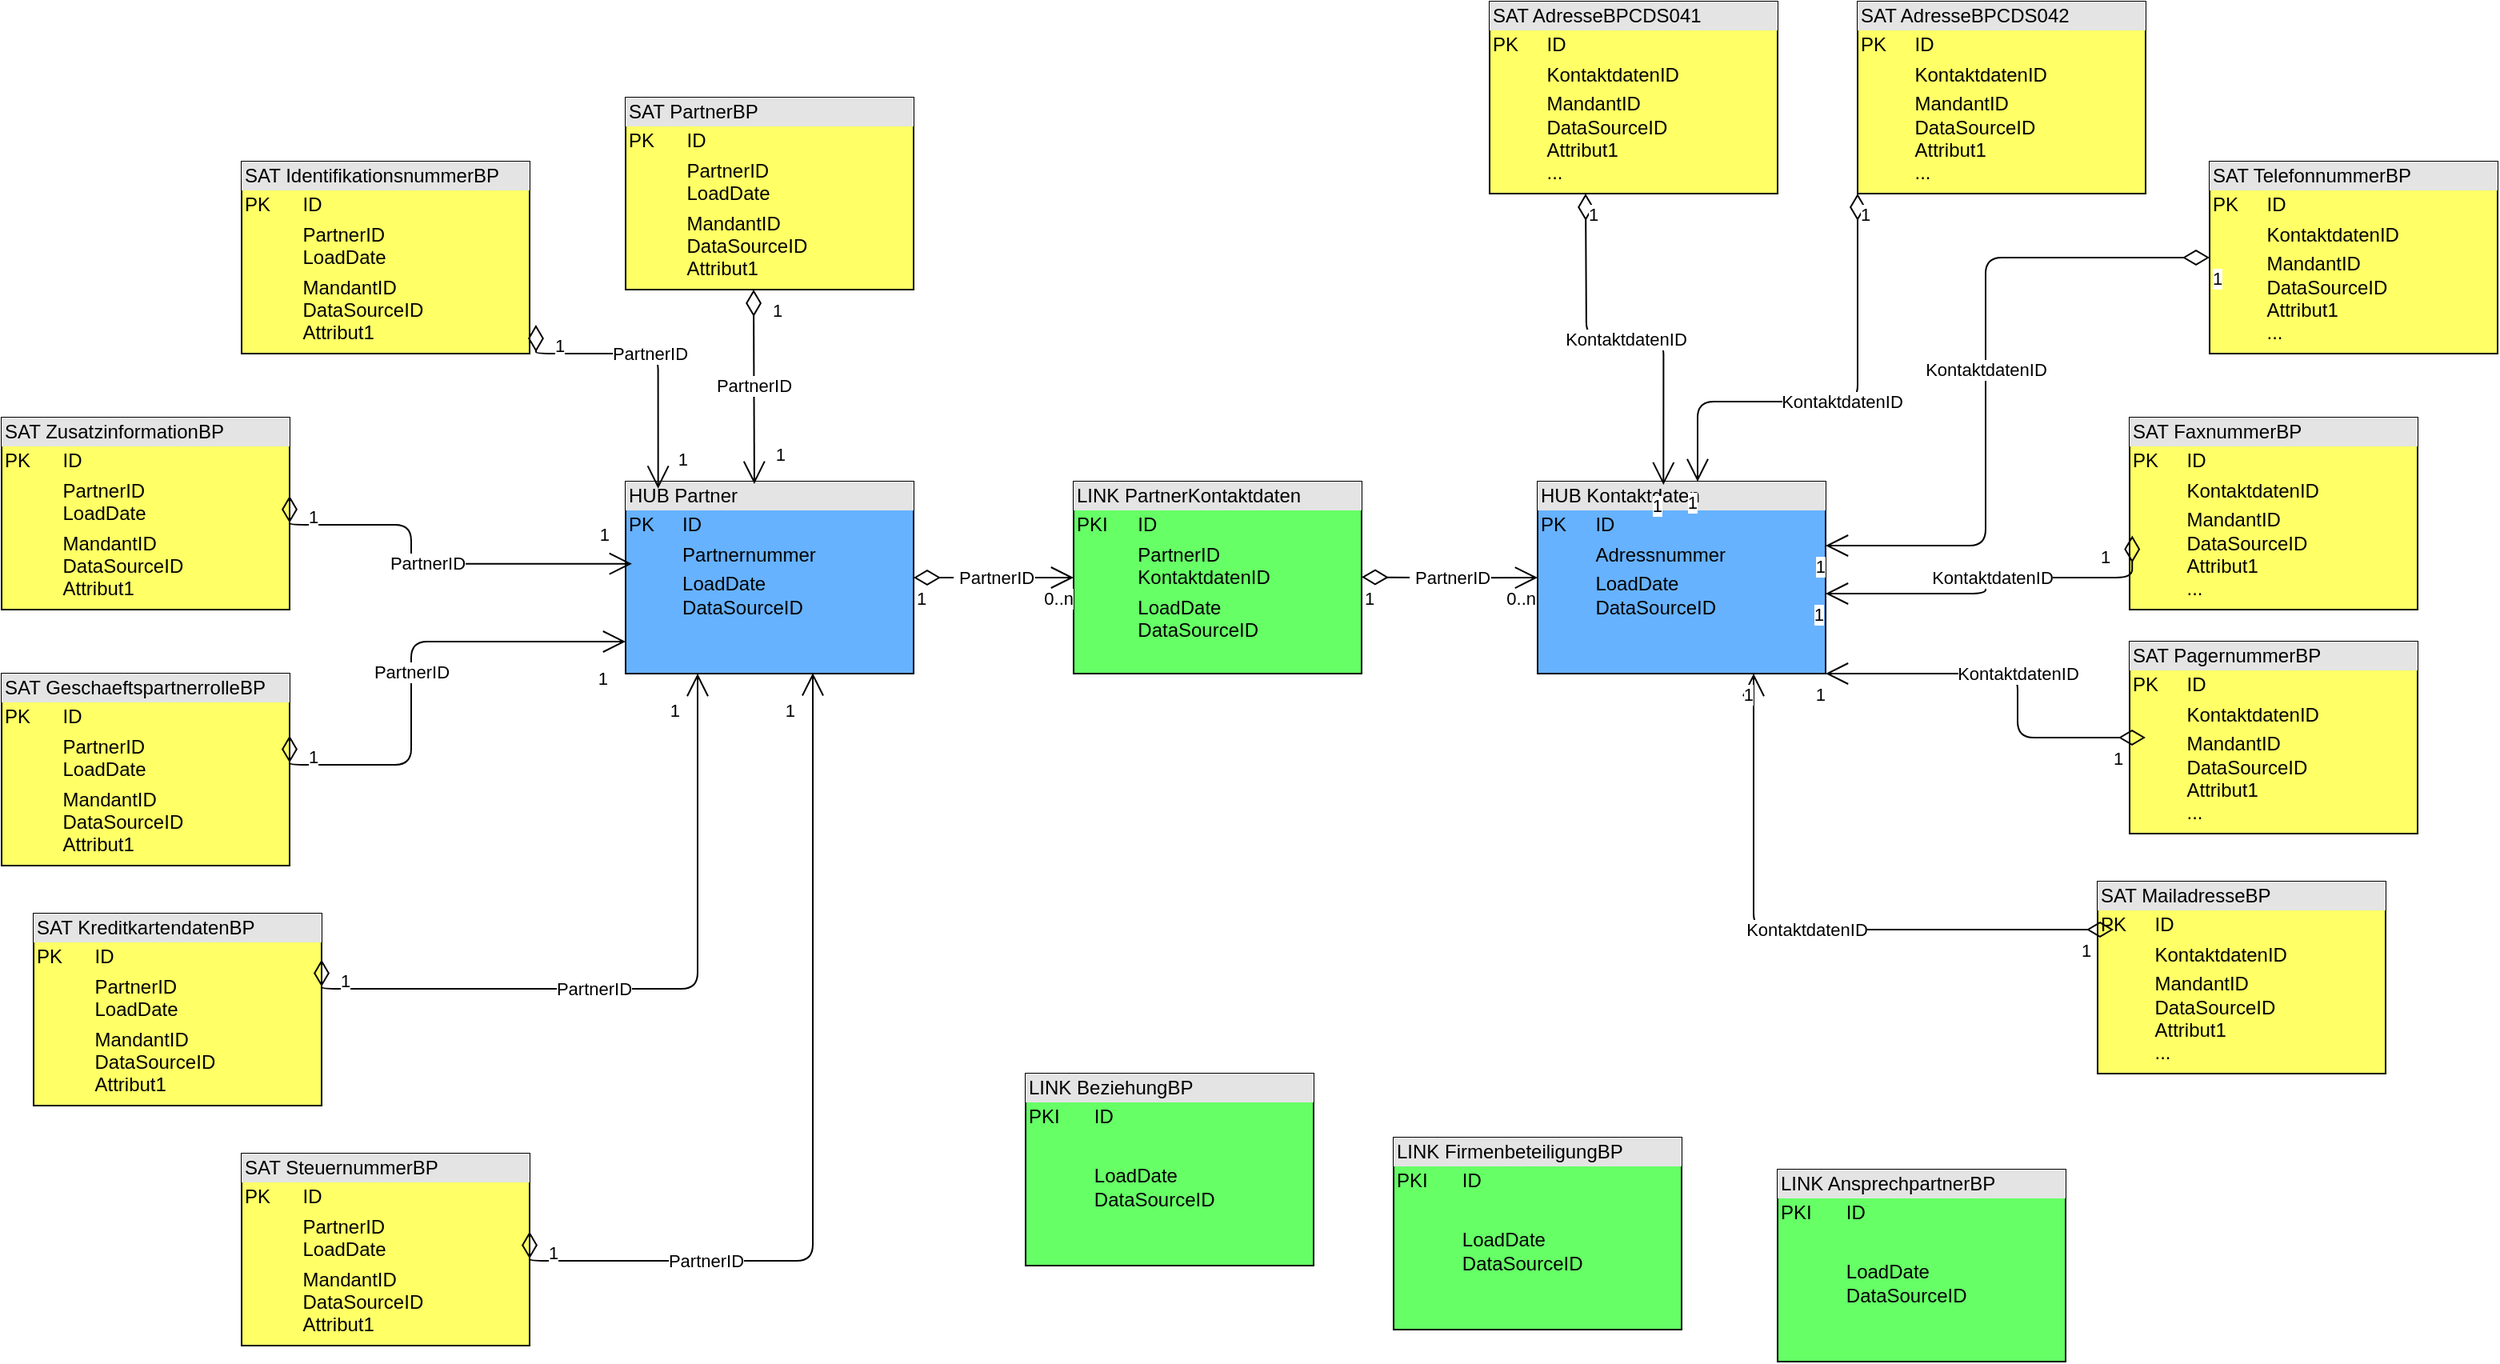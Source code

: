 <mxfile version="13.8.1" type="github">
  <diagram name="Page-1" id="efa7a0a1-bf9b-a30e-e6df-94a7791c09e9">
    <mxGraphModel dx="2996" dy="908" grid="1" gridSize="10" guides="1" tooltips="1" connect="1" arrows="1" fold="1" page="1" pageScale="1" pageWidth="1169" pageHeight="1654" background="#ffffff" math="0" shadow="0">
      <root>
        <mxCell id="0" />
        <mxCell id="1" parent="0" />
        <mxCell id="h-m4HwnTKxRCpeS-PRZZ-114" value="&lt;div style=&quot;box-sizing: border-box ; width: 100% ; background: #e4e4e4 ; padding: 2px&quot;&gt;HUB Partner&lt;/div&gt;&lt;table style=&quot;width: 100% ; font-size: 1em&quot; cellpadding=&quot;2&quot; cellspacing=&quot;0&quot;&gt;&lt;tbody&gt;&lt;tr&gt;&lt;td&gt;PK&lt;/td&gt;&lt;td&gt;ID&lt;/td&gt;&lt;/tr&gt;&lt;tr&gt;&lt;td&gt;&lt;br&gt;&lt;/td&gt;&lt;td&gt;Partnernummer&lt;/td&gt;&lt;/tr&gt;&lt;tr&gt;&lt;td&gt;&lt;/td&gt;&lt;td&gt;LoadDate&lt;br&gt;DataSourceID&lt;br&gt;&lt;br&gt;&lt;/td&gt;&lt;/tr&gt;&lt;/tbody&gt;&lt;/table&gt;" style="verticalAlign=top;align=left;overflow=fill;html=1;fillColor=#66B2FF;" vertex="1" parent="1">
          <mxGeometry x="160" y="410" width="180" height="120" as="geometry" />
        </mxCell>
        <mxCell id="h-m4HwnTKxRCpeS-PRZZ-115" value="&lt;div style=&quot;box-sizing: border-box ; width: 100% ; background: #e4e4e4 ; padding: 2px&quot;&gt;LINK PartnerKontaktdaten&lt;/div&gt;&lt;table style=&quot;width: 100% ; font-size: 1em&quot; cellpadding=&quot;2&quot; cellspacing=&quot;0&quot;&gt;&lt;tbody&gt;&lt;tr&gt;&lt;td&gt;PKI&lt;/td&gt;&lt;td&gt;ID&lt;/td&gt;&lt;/tr&gt;&lt;tr&gt;&lt;td&gt;&lt;br&gt;&lt;/td&gt;&lt;td&gt;PartnerID&lt;br&gt;KontaktdatenID&lt;/td&gt;&lt;/tr&gt;&lt;tr&gt;&lt;td&gt;&lt;/td&gt;&lt;td&gt;LoadDate&lt;br&gt;DataSourceID&lt;/td&gt;&lt;/tr&gt;&lt;/tbody&gt;&lt;/table&gt;" style="verticalAlign=top;align=left;overflow=fill;html=1;fillColor=#66FF66;" vertex="1" parent="1">
          <mxGeometry x="440" y="410" width="180" height="120" as="geometry" />
        </mxCell>
        <mxCell id="h-m4HwnTKxRCpeS-PRZZ-116" value="&lt;div style=&quot;box-sizing: border-box ; width: 100% ; background: #e4e4e4 ; padding: 2px&quot;&gt;HUB Kontaktdaten&lt;/div&gt;&lt;table style=&quot;width: 100% ; font-size: 1em&quot; cellpadding=&quot;2&quot; cellspacing=&quot;0&quot;&gt;&lt;tbody&gt;&lt;tr&gt;&lt;td&gt;PK&lt;/td&gt;&lt;td&gt;ID&lt;/td&gt;&lt;/tr&gt;&lt;tr&gt;&lt;td&gt;&lt;br&gt;&lt;/td&gt;&lt;td&gt;Adressnummer&lt;/td&gt;&lt;/tr&gt;&lt;tr&gt;&lt;td&gt;&lt;/td&gt;&lt;td&gt;LoadDate&lt;br&gt;DataSourceID&lt;/td&gt;&lt;/tr&gt;&lt;/tbody&gt;&lt;/table&gt;" style="verticalAlign=top;align=left;overflow=fill;html=1;fillColor=#66B2FF;" vertex="1" parent="1">
          <mxGeometry x="730" y="410" width="180" height="120" as="geometry" />
        </mxCell>
        <mxCell id="h-m4HwnTKxRCpeS-PRZZ-117" value="&amp;nbsp;PartnerID" style="endArrow=open;html=1;endSize=12;startArrow=diamondThin;startSize=14;startFill=0;edgeStyle=orthogonalEdgeStyle;" edge="1" parent="1">
          <mxGeometry relative="1" as="geometry">
            <mxPoint x="340" y="470" as="sourcePoint" />
            <mxPoint x="440" y="470" as="targetPoint" />
          </mxGeometry>
        </mxCell>
        <mxCell id="h-m4HwnTKxRCpeS-PRZZ-118" value="1" style="edgeLabel;resizable=0;html=1;align=left;verticalAlign=top;" connectable="0" vertex="1" parent="h-m4HwnTKxRCpeS-PRZZ-117">
          <mxGeometry x="-1" relative="1" as="geometry" />
        </mxCell>
        <mxCell id="h-m4HwnTKxRCpeS-PRZZ-119" value="0..n" style="edgeLabel;resizable=0;html=1;align=right;verticalAlign=top;" connectable="0" vertex="1" parent="h-m4HwnTKxRCpeS-PRZZ-117">
          <mxGeometry x="1" relative="1" as="geometry" />
        </mxCell>
        <mxCell id="h-m4HwnTKxRCpeS-PRZZ-120" value="&amp;nbsp;PartnerID" style="endArrow=open;html=1;endSize=12;startArrow=diamondThin;startSize=14;startFill=0;edgeStyle=orthogonalEdgeStyle;entryX=0;entryY=0.5;entryDx=0;entryDy=0;" edge="1" parent="1" target="h-m4HwnTKxRCpeS-PRZZ-116">
          <mxGeometry relative="1" as="geometry">
            <mxPoint x="620" y="469.66" as="sourcePoint" />
            <mxPoint x="720" y="469.66" as="targetPoint" />
          </mxGeometry>
        </mxCell>
        <mxCell id="h-m4HwnTKxRCpeS-PRZZ-121" value="1" style="edgeLabel;resizable=0;html=1;align=left;verticalAlign=top;" connectable="0" vertex="1" parent="h-m4HwnTKxRCpeS-PRZZ-120">
          <mxGeometry x="-1" relative="1" as="geometry" />
        </mxCell>
        <mxCell id="h-m4HwnTKxRCpeS-PRZZ-122" value="0..n" style="edgeLabel;resizable=0;html=1;align=right;verticalAlign=top;" connectable="0" vertex="1" parent="h-m4HwnTKxRCpeS-PRZZ-120">
          <mxGeometry x="1" relative="1" as="geometry" />
        </mxCell>
        <mxCell id="h-m4HwnTKxRCpeS-PRZZ-123" value="&lt;div style=&quot;box-sizing: border-box ; width: 100% ; background: #e4e4e4 ; padding: 2px&quot;&gt;SAT PartnerBP&lt;/div&gt;&lt;table style=&quot;width: 100% ; font-size: 1em&quot; cellpadding=&quot;2&quot; cellspacing=&quot;0&quot;&gt;&lt;tbody&gt;&lt;tr&gt;&lt;td&gt;PK&lt;/td&gt;&lt;td&gt;ID&lt;/td&gt;&lt;/tr&gt;&lt;tr&gt;&lt;td&gt;&lt;br&gt;&lt;/td&gt;&lt;td&gt;PartnerID&lt;br&gt;LoadDate&lt;/td&gt;&lt;/tr&gt;&lt;tr&gt;&lt;td&gt;&lt;/td&gt;&lt;td&gt;MandantID&lt;br&gt;DataSourceID&lt;br&gt;Attribut1&lt;br&gt;...&lt;br&gt;&lt;br&gt;&lt;/td&gt;&lt;/tr&gt;&lt;/tbody&gt;&lt;/table&gt;" style="verticalAlign=top;align=left;overflow=fill;html=1;fillColor=#FFFF66;" vertex="1" parent="1">
          <mxGeometry x="160" y="170" width="180" height="120" as="geometry" />
        </mxCell>
        <mxCell id="h-m4HwnTKxRCpeS-PRZZ-124" value="PartnerID" style="endArrow=open;html=1;endSize=12;startArrow=diamondThin;startSize=14;startFill=0;edgeStyle=orthogonalEdgeStyle;entryX=0.447;entryY=0.012;entryDx=0;entryDy=0;entryPerimeter=0;" edge="1" parent="1" target="h-m4HwnTKxRCpeS-PRZZ-114">
          <mxGeometry relative="1" as="geometry">
            <mxPoint x="240" y="290" as="sourcePoint" />
            <mxPoint x="400" y="290" as="targetPoint" />
          </mxGeometry>
        </mxCell>
        <mxCell id="h-m4HwnTKxRCpeS-PRZZ-125" value="1" style="edgeLabel;resizable=0;html=1;align=left;verticalAlign=top;" connectable="0" vertex="1" parent="h-m4HwnTKxRCpeS-PRZZ-124">
          <mxGeometry x="-1" relative="1" as="geometry">
            <mxPoint x="10" as="offset" />
          </mxGeometry>
        </mxCell>
        <mxCell id="h-m4HwnTKxRCpeS-PRZZ-126" value="1" style="edgeLabel;resizable=0;html=1;align=right;verticalAlign=top;" connectable="0" vertex="1" parent="h-m4HwnTKxRCpeS-PRZZ-124">
          <mxGeometry x="1" relative="1" as="geometry">
            <mxPoint x="19.54" y="-31.59" as="offset" />
          </mxGeometry>
        </mxCell>
        <mxCell id="h-m4HwnTKxRCpeS-PRZZ-127" value="&lt;div style=&quot;box-sizing: border-box ; width: 100% ; background: #e4e4e4 ; padding: 2px&quot;&gt;SAT IdentifikationsnummerBP&lt;/div&gt;&lt;table style=&quot;width: 100% ; font-size: 1em&quot; cellpadding=&quot;2&quot; cellspacing=&quot;0&quot;&gt;&lt;tbody&gt;&lt;tr&gt;&lt;td&gt;PK&lt;/td&gt;&lt;td&gt;ID&lt;/td&gt;&lt;/tr&gt;&lt;tr&gt;&lt;td&gt;&lt;br&gt;&lt;/td&gt;&lt;td&gt;PartnerID&lt;br&gt;LoadDate&lt;br&gt;&lt;/td&gt;&lt;/tr&gt;&lt;tr&gt;&lt;td&gt;&lt;/td&gt;&lt;td&gt;MandantID&lt;br&gt;DataSourceID&lt;br&gt;Attribut1&lt;br&gt;...&lt;br&gt;&lt;br&gt;&lt;/td&gt;&lt;/tr&gt;&lt;/tbody&gt;&lt;/table&gt;" style="verticalAlign=top;align=left;overflow=fill;html=1;fillColor=#FFFF66;" vertex="1" parent="1">
          <mxGeometry x="-80" y="210" width="180" height="120" as="geometry" />
        </mxCell>
        <mxCell id="h-m4HwnTKxRCpeS-PRZZ-128" value="&lt;div style=&quot;box-sizing: border-box ; width: 100% ; background: #e4e4e4 ; padding: 2px&quot;&gt;SAT AdresseBPCDS041&lt;/div&gt;&lt;table style=&quot;width: 100% ; font-size: 1em&quot; cellpadding=&quot;2&quot; cellspacing=&quot;0&quot;&gt;&lt;tbody&gt;&lt;tr&gt;&lt;td&gt;PK&lt;/td&gt;&lt;td&gt;ID&lt;/td&gt;&lt;/tr&gt;&lt;tr&gt;&lt;td&gt;&lt;br&gt;&lt;/td&gt;&lt;td&gt;KontaktdatenID&lt;/td&gt;&lt;/tr&gt;&lt;tr&gt;&lt;td&gt;&lt;/td&gt;&lt;td&gt;MandantID&lt;br&gt;DataSourceID&lt;br&gt;Attribut1&lt;br&gt;...&lt;br&gt;&lt;br&gt;&lt;/td&gt;&lt;/tr&gt;&lt;/tbody&gt;&lt;/table&gt;" style="verticalAlign=top;align=left;overflow=fill;html=1;fillColor=#FFFF66;" vertex="1" parent="1">
          <mxGeometry x="700" y="110" width="180" height="120" as="geometry" />
        </mxCell>
        <mxCell id="h-m4HwnTKxRCpeS-PRZZ-129" value="&lt;div style=&quot;box-sizing: border-box ; width: 100% ; background: #e4e4e4 ; padding: 2px&quot;&gt;SAT AdresseBPCDS042&lt;/div&gt;&lt;table style=&quot;width: 100% ; font-size: 1em&quot; cellpadding=&quot;2&quot; cellspacing=&quot;0&quot;&gt;&lt;tbody&gt;&lt;tr&gt;&lt;td&gt;PK&lt;/td&gt;&lt;td&gt;ID&lt;/td&gt;&lt;/tr&gt;&lt;tr&gt;&lt;td&gt;&lt;br&gt;&lt;/td&gt;&lt;td&gt;KontaktdatenID&lt;/td&gt;&lt;/tr&gt;&lt;tr&gt;&lt;td&gt;&lt;/td&gt;&lt;td&gt;MandantID&lt;br&gt;DataSourceID&lt;br&gt;Attribut1&lt;br&gt;...&lt;br&gt;&lt;br&gt;&lt;/td&gt;&lt;/tr&gt;&lt;/tbody&gt;&lt;/table&gt;" style="verticalAlign=top;align=left;overflow=fill;html=1;fillColor=#FFFF66;" vertex="1" parent="1">
          <mxGeometry x="930" y="110" width="180" height="120" as="geometry" />
        </mxCell>
        <mxCell id="h-m4HwnTKxRCpeS-PRZZ-136" value="KontaktdatenID" style="endArrow=open;html=1;endSize=12;startArrow=diamondThin;startSize=14;startFill=0;edgeStyle=orthogonalEdgeStyle;entryX=0.437;entryY=0.017;entryDx=0;entryDy=0;entryPerimeter=0;" edge="1" parent="1" target="h-m4HwnTKxRCpeS-PRZZ-116">
          <mxGeometry relative="1" as="geometry">
            <mxPoint x="760" y="230" as="sourcePoint" />
            <mxPoint x="920" y="230" as="targetPoint" />
          </mxGeometry>
        </mxCell>
        <mxCell id="h-m4HwnTKxRCpeS-PRZZ-137" value="1" style="edgeLabel;resizable=0;html=1;align=left;verticalAlign=top;" connectable="0" vertex="1" parent="h-m4HwnTKxRCpeS-PRZZ-136">
          <mxGeometry x="-1" relative="1" as="geometry" />
        </mxCell>
        <mxCell id="h-m4HwnTKxRCpeS-PRZZ-138" value="1" style="edgeLabel;resizable=0;html=1;align=right;verticalAlign=top;" connectable="0" vertex="1" parent="h-m4HwnTKxRCpeS-PRZZ-136">
          <mxGeometry x="1" relative="1" as="geometry" />
        </mxCell>
        <mxCell id="h-m4HwnTKxRCpeS-PRZZ-139" value="KontaktdatenID" style="endArrow=open;html=1;endSize=12;startArrow=diamondThin;startSize=14;startFill=0;edgeStyle=orthogonalEdgeStyle;" edge="1" parent="1" source="h-m4HwnTKxRCpeS-PRZZ-129">
          <mxGeometry relative="1" as="geometry">
            <mxPoint x="770" y="240" as="sourcePoint" />
            <mxPoint x="830" y="410" as="targetPoint" />
            <Array as="points">
              <mxPoint x="930" y="360" />
              <mxPoint x="830" y="360" />
            </Array>
          </mxGeometry>
        </mxCell>
        <mxCell id="h-m4HwnTKxRCpeS-PRZZ-140" value="1" style="edgeLabel;resizable=0;html=1;align=left;verticalAlign=top;" connectable="0" vertex="1" parent="h-m4HwnTKxRCpeS-PRZZ-139">
          <mxGeometry x="-1" relative="1" as="geometry" />
        </mxCell>
        <mxCell id="h-m4HwnTKxRCpeS-PRZZ-141" value="1" style="edgeLabel;resizable=0;html=1;align=right;verticalAlign=top;" connectable="0" vertex="1" parent="h-m4HwnTKxRCpeS-PRZZ-139">
          <mxGeometry x="1" relative="1" as="geometry" />
        </mxCell>
        <mxCell id="h-m4HwnTKxRCpeS-PRZZ-142" value="PartnerID" style="endArrow=open;html=1;endSize=12;startArrow=diamondThin;startSize=14;startFill=0;edgeStyle=orthogonalEdgeStyle;entryX=0.113;entryY=0.036;entryDx=0;entryDy=0;entryPerimeter=0;exitX=1.022;exitY=0.85;exitDx=0;exitDy=0;exitPerimeter=0;" edge="1" parent="1" source="h-m4HwnTKxRCpeS-PRZZ-127" target="h-m4HwnTKxRCpeS-PRZZ-114">
          <mxGeometry relative="1" as="geometry">
            <mxPoint x="20" y="330" as="sourcePoint" />
            <mxPoint x="20.46" y="451.44" as="targetPoint" />
            <Array as="points">
              <mxPoint x="104" y="330" />
              <mxPoint x="180" y="330" />
            </Array>
          </mxGeometry>
        </mxCell>
        <mxCell id="h-m4HwnTKxRCpeS-PRZZ-143" value="1" style="edgeLabel;resizable=0;html=1;align=left;verticalAlign=top;" connectable="0" vertex="1" parent="h-m4HwnTKxRCpeS-PRZZ-142">
          <mxGeometry x="-1" relative="1" as="geometry">
            <mxPoint x="10" as="offset" />
          </mxGeometry>
        </mxCell>
        <mxCell id="h-m4HwnTKxRCpeS-PRZZ-144" value="1" style="edgeLabel;resizable=0;html=1;align=right;verticalAlign=top;" connectable="0" vertex="1" parent="h-m4HwnTKxRCpeS-PRZZ-142">
          <mxGeometry x="1" relative="1" as="geometry">
            <mxPoint x="19.54" y="-31.59" as="offset" />
          </mxGeometry>
        </mxCell>
        <mxCell id="h-m4HwnTKxRCpeS-PRZZ-145" value="&lt;div style=&quot;box-sizing: border-box ; width: 100% ; background: #e4e4e4 ; padding: 2px&quot;&gt;SAT ZusatzinformationBP&lt;/div&gt;&lt;table style=&quot;width: 100% ; font-size: 1em&quot; cellpadding=&quot;2&quot; cellspacing=&quot;0&quot;&gt;&lt;tbody&gt;&lt;tr&gt;&lt;td&gt;PK&lt;/td&gt;&lt;td&gt;ID&lt;/td&gt;&lt;/tr&gt;&lt;tr&gt;&lt;td&gt;&lt;br&gt;&lt;/td&gt;&lt;td&gt;PartnerID&lt;br&gt;LoadDate&lt;br&gt;&lt;/td&gt;&lt;/tr&gt;&lt;tr&gt;&lt;td&gt;&lt;/td&gt;&lt;td&gt;MandantID&lt;br&gt;DataSourceID&lt;br&gt;Attribut1&lt;br&gt;...&lt;br&gt;&lt;br&gt;&lt;/td&gt;&lt;/tr&gt;&lt;/tbody&gt;&lt;/table&gt;" style="verticalAlign=top;align=left;overflow=fill;html=1;fillColor=#FFFF66;" vertex="1" parent="1">
          <mxGeometry x="-230" y="370" width="180" height="120" as="geometry" />
        </mxCell>
        <mxCell id="h-m4HwnTKxRCpeS-PRZZ-146" value="&lt;div style=&quot;box-sizing: border-box ; width: 100% ; background: #e4e4e4 ; padding: 2px&quot;&gt;SAT TelefonnummerBP&lt;/div&gt;&lt;table style=&quot;width: 100% ; font-size: 1em&quot; cellpadding=&quot;2&quot; cellspacing=&quot;0&quot;&gt;&lt;tbody&gt;&lt;tr&gt;&lt;td&gt;PK&lt;/td&gt;&lt;td&gt;ID&lt;/td&gt;&lt;/tr&gt;&lt;tr&gt;&lt;td&gt;&lt;br&gt;&lt;/td&gt;&lt;td&gt;KontaktdatenID&lt;/td&gt;&lt;/tr&gt;&lt;tr&gt;&lt;td&gt;&lt;/td&gt;&lt;td&gt;MandantID&lt;br&gt;DataSourceID&lt;br&gt;Attribut1&lt;br&gt;...&lt;br&gt;&lt;br&gt;&lt;/td&gt;&lt;/tr&gt;&lt;/tbody&gt;&lt;/table&gt;" style="verticalAlign=top;align=left;overflow=fill;html=1;fillColor=#FFFF66;" vertex="1" parent="1">
          <mxGeometry x="1150" y="210" width="180" height="120" as="geometry" />
        </mxCell>
        <mxCell id="h-m4HwnTKxRCpeS-PRZZ-147" value="&lt;div style=&quot;box-sizing: border-box ; width: 100% ; background: #e4e4e4 ; padding: 2px&quot;&gt;SAT FaxnummerBP&lt;/div&gt;&lt;table style=&quot;width: 100% ; font-size: 1em&quot; cellpadding=&quot;2&quot; cellspacing=&quot;0&quot;&gt;&lt;tbody&gt;&lt;tr&gt;&lt;td&gt;PK&lt;/td&gt;&lt;td&gt;ID&lt;/td&gt;&lt;/tr&gt;&lt;tr&gt;&lt;td&gt;&lt;br&gt;&lt;/td&gt;&lt;td&gt;KontaktdatenID&lt;/td&gt;&lt;/tr&gt;&lt;tr&gt;&lt;td&gt;&lt;/td&gt;&lt;td&gt;MandantID&lt;br&gt;DataSourceID&lt;br&gt;Attribut1&lt;br&gt;...&lt;br&gt;&lt;br&gt;&lt;/td&gt;&lt;/tr&gt;&lt;/tbody&gt;&lt;/table&gt;" style="verticalAlign=top;align=left;overflow=fill;html=1;fillColor=#FFFF66;" vertex="1" parent="1">
          <mxGeometry x="1100" y="370" width="180" height="120" as="geometry" />
        </mxCell>
        <mxCell id="h-m4HwnTKxRCpeS-PRZZ-148" value="&lt;div style=&quot;box-sizing: border-box ; width: 100% ; background: #e4e4e4 ; padding: 2px&quot;&gt;SAT PagernummerBP&lt;/div&gt;&lt;table style=&quot;width: 100% ; font-size: 1em&quot; cellpadding=&quot;2&quot; cellspacing=&quot;0&quot;&gt;&lt;tbody&gt;&lt;tr&gt;&lt;td&gt;PK&lt;/td&gt;&lt;td&gt;ID&lt;/td&gt;&lt;/tr&gt;&lt;tr&gt;&lt;td&gt;&lt;br&gt;&lt;/td&gt;&lt;td&gt;KontaktdatenID&lt;/td&gt;&lt;/tr&gt;&lt;tr&gt;&lt;td&gt;&lt;/td&gt;&lt;td&gt;MandantID&lt;br&gt;DataSourceID&lt;br&gt;Attribut1&lt;br&gt;...&lt;br&gt;&lt;br&gt;&lt;/td&gt;&lt;/tr&gt;&lt;/tbody&gt;&lt;/table&gt;" style="verticalAlign=top;align=left;overflow=fill;html=1;fillColor=#FFFF66;" vertex="1" parent="1">
          <mxGeometry x="1100" y="510" width="180" height="120" as="geometry" />
        </mxCell>
        <mxCell id="h-m4HwnTKxRCpeS-PRZZ-149" value="&lt;div style=&quot;box-sizing: border-box ; width: 100% ; background: #e4e4e4 ; padding: 2px&quot;&gt;SAT MailadresseBP&lt;/div&gt;&lt;table style=&quot;width: 100% ; font-size: 1em&quot; cellpadding=&quot;2&quot; cellspacing=&quot;0&quot;&gt;&lt;tbody&gt;&lt;tr&gt;&lt;td&gt;PK&lt;/td&gt;&lt;td&gt;ID&lt;/td&gt;&lt;/tr&gt;&lt;tr&gt;&lt;td&gt;&lt;br&gt;&lt;/td&gt;&lt;td&gt;KontaktdatenID&lt;/td&gt;&lt;/tr&gt;&lt;tr&gt;&lt;td&gt;&lt;/td&gt;&lt;td&gt;MandantID&lt;br&gt;DataSourceID&lt;br&gt;Attribut1&lt;br&gt;...&lt;br&gt;&lt;br&gt;&lt;/td&gt;&lt;/tr&gt;&lt;/tbody&gt;&lt;/table&gt;" style="verticalAlign=top;align=left;overflow=fill;html=1;fillColor=#FFFF66;" vertex="1" parent="1">
          <mxGeometry x="1080" y="660" width="180" height="120" as="geometry" />
        </mxCell>
        <mxCell id="h-m4HwnTKxRCpeS-PRZZ-150" value="&lt;div style=&quot;box-sizing: border-box ; width: 100% ; background: #e4e4e4 ; padding: 2px&quot;&gt;SAT GeschaeftspartnerrolleBP&lt;/div&gt;&lt;table style=&quot;width: 100% ; font-size: 1em&quot; cellpadding=&quot;2&quot; cellspacing=&quot;0&quot;&gt;&lt;tbody&gt;&lt;tr&gt;&lt;td&gt;PK&lt;/td&gt;&lt;td&gt;ID&lt;/td&gt;&lt;/tr&gt;&lt;tr&gt;&lt;td&gt;&lt;br&gt;&lt;/td&gt;&lt;td&gt;PartnerID&lt;br&gt;LoadDate&lt;br&gt;&lt;/td&gt;&lt;/tr&gt;&lt;tr&gt;&lt;td&gt;&lt;/td&gt;&lt;td&gt;MandantID&lt;br&gt;DataSourceID&lt;br&gt;Attribut1&lt;br&gt;...&lt;br&gt;&lt;br&gt;&lt;/td&gt;&lt;/tr&gt;&lt;/tbody&gt;&lt;/table&gt;" style="verticalAlign=top;align=left;overflow=fill;html=1;fillColor=#FFFF66;" vertex="1" parent="1">
          <mxGeometry x="-230" y="530" width="180" height="120" as="geometry" />
        </mxCell>
        <mxCell id="h-m4HwnTKxRCpeS-PRZZ-151" value="&lt;div style=&quot;box-sizing: border-box ; width: 100% ; background: #e4e4e4 ; padding: 2px&quot;&gt;SAT KreditkartendatenBP&lt;/div&gt;&lt;table style=&quot;width: 100% ; font-size: 1em&quot; cellpadding=&quot;2&quot; cellspacing=&quot;0&quot;&gt;&lt;tbody&gt;&lt;tr&gt;&lt;td&gt;PK&lt;/td&gt;&lt;td&gt;ID&lt;/td&gt;&lt;/tr&gt;&lt;tr&gt;&lt;td&gt;&lt;br&gt;&lt;/td&gt;&lt;td&gt;PartnerID&lt;br&gt;LoadDate&lt;br&gt;&lt;/td&gt;&lt;/tr&gt;&lt;tr&gt;&lt;td&gt;&lt;/td&gt;&lt;td&gt;MandantID&lt;br&gt;DataSourceID&lt;br&gt;Attribut1&lt;br&gt;...&lt;br&gt;&lt;br&gt;&lt;/td&gt;&lt;/tr&gt;&lt;/tbody&gt;&lt;/table&gt;" style="verticalAlign=top;align=left;overflow=fill;html=1;fillColor=#FFFF66;" vertex="1" parent="1">
          <mxGeometry x="-210" y="680" width="180" height="120" as="geometry" />
        </mxCell>
        <mxCell id="h-m4HwnTKxRCpeS-PRZZ-152" value="&lt;div style=&quot;box-sizing: border-box ; width: 100% ; background: #e4e4e4 ; padding: 2px&quot;&gt;SAT SteuernummerBP&lt;/div&gt;&lt;table style=&quot;width: 100% ; font-size: 1em&quot; cellpadding=&quot;2&quot; cellspacing=&quot;0&quot;&gt;&lt;tbody&gt;&lt;tr&gt;&lt;td&gt;PK&lt;/td&gt;&lt;td&gt;ID&lt;/td&gt;&lt;/tr&gt;&lt;tr&gt;&lt;td&gt;&lt;br&gt;&lt;/td&gt;&lt;td&gt;PartnerID&lt;br&gt;LoadDate&lt;br&gt;&lt;/td&gt;&lt;/tr&gt;&lt;tr&gt;&lt;td&gt;&lt;/td&gt;&lt;td&gt;MandantID&lt;br&gt;DataSourceID&lt;br&gt;Attribut1&lt;br&gt;...&lt;br&gt;&lt;br&gt;&lt;/td&gt;&lt;/tr&gt;&lt;/tbody&gt;&lt;/table&gt;" style="verticalAlign=top;align=left;overflow=fill;html=1;fillColor=#FFFF66;" vertex="1" parent="1">
          <mxGeometry x="-80" y="830" width="180" height="120" as="geometry" />
        </mxCell>
        <mxCell id="h-m4HwnTKxRCpeS-PRZZ-153" value="PartnerID" style="endArrow=open;html=1;endSize=12;startArrow=diamondThin;startSize=14;startFill=0;edgeStyle=orthogonalEdgeStyle;entryX=0.022;entryY=0.428;entryDx=0;entryDy=0;entryPerimeter=0;exitX=1.022;exitY=0.85;exitDx=0;exitDy=0;exitPerimeter=0;" edge="1" parent="1" target="h-m4HwnTKxRCpeS-PRZZ-114">
          <mxGeometry relative="1" as="geometry">
            <mxPoint x="-50.0" y="418.84" as="sourcePoint" />
            <mxPoint x="26.38" y="521.16" as="targetPoint" />
            <Array as="points">
              <mxPoint x="-50" y="437" />
              <mxPoint x="26" y="437" />
              <mxPoint x="26" y="461" />
            </Array>
          </mxGeometry>
        </mxCell>
        <mxCell id="h-m4HwnTKxRCpeS-PRZZ-154" value="1" style="edgeLabel;resizable=0;html=1;align=left;verticalAlign=top;" connectable="0" vertex="1" parent="h-m4HwnTKxRCpeS-PRZZ-153">
          <mxGeometry x="-1" relative="1" as="geometry">
            <mxPoint x="10" as="offset" />
          </mxGeometry>
        </mxCell>
        <mxCell id="h-m4HwnTKxRCpeS-PRZZ-155" value="1" style="edgeLabel;resizable=0;html=1;align=right;verticalAlign=top;" connectable="0" vertex="1" parent="h-m4HwnTKxRCpeS-PRZZ-153">
          <mxGeometry x="1" relative="1" as="geometry">
            <mxPoint x="-13.9" y="-31.59" as="offset" />
          </mxGeometry>
        </mxCell>
        <mxCell id="h-m4HwnTKxRCpeS-PRZZ-156" value="PartnerID" style="endArrow=open;html=1;endSize=12;startArrow=diamondThin;startSize=14;startFill=0;edgeStyle=orthogonalEdgeStyle;exitX=1.022;exitY=0.85;exitDx=0;exitDy=0;exitPerimeter=0;" edge="1" parent="1">
          <mxGeometry relative="1" as="geometry">
            <mxPoint x="-50" y="568.71" as="sourcePoint" />
            <mxPoint x="160" y="510" as="targetPoint" />
            <Array as="points">
              <mxPoint x="-50" y="587" />
              <mxPoint x="26" y="587" />
              <mxPoint x="26" y="510" />
            </Array>
          </mxGeometry>
        </mxCell>
        <mxCell id="h-m4HwnTKxRCpeS-PRZZ-157" value="1" style="edgeLabel;resizable=0;html=1;align=left;verticalAlign=top;" connectable="0" vertex="1" parent="h-m4HwnTKxRCpeS-PRZZ-156">
          <mxGeometry x="-1" relative="1" as="geometry">
            <mxPoint x="10" as="offset" />
          </mxGeometry>
        </mxCell>
        <mxCell id="h-m4HwnTKxRCpeS-PRZZ-158" value="1" style="edgeLabel;resizable=0;html=1;align=right;verticalAlign=top;" connectable="0" vertex="1" parent="h-m4HwnTKxRCpeS-PRZZ-156">
          <mxGeometry x="1" relative="1" as="geometry">
            <mxPoint x="-10.47" y="10.0" as="offset" />
          </mxGeometry>
        </mxCell>
        <mxCell id="h-m4HwnTKxRCpeS-PRZZ-159" value="PartnerID" style="endArrow=open;html=1;endSize=12;startArrow=diamondThin;startSize=14;startFill=0;edgeStyle=orthogonalEdgeStyle;exitX=1.022;exitY=0.85;exitDx=0;exitDy=0;exitPerimeter=0;entryX=0.25;entryY=1;entryDx=0;entryDy=0;" edge="1" parent="1" target="h-m4HwnTKxRCpeS-PRZZ-114">
          <mxGeometry x="-0.164" relative="1" as="geometry">
            <mxPoint x="-30" y="708.71" as="sourcePoint" />
            <mxPoint x="180" y="650" as="targetPoint" />
            <Array as="points">
              <mxPoint x="-30" y="727" />
              <mxPoint x="205" y="727" />
            </Array>
            <mxPoint as="offset" />
          </mxGeometry>
        </mxCell>
        <mxCell id="h-m4HwnTKxRCpeS-PRZZ-160" value="1" style="edgeLabel;resizable=0;html=1;align=left;verticalAlign=top;" connectable="0" vertex="1" parent="h-m4HwnTKxRCpeS-PRZZ-159">
          <mxGeometry x="-1" relative="1" as="geometry">
            <mxPoint x="10" as="offset" />
          </mxGeometry>
        </mxCell>
        <mxCell id="h-m4HwnTKxRCpeS-PRZZ-161" value="1" style="edgeLabel;resizable=0;html=1;align=right;verticalAlign=top;" connectable="0" vertex="1" parent="h-m4HwnTKxRCpeS-PRZZ-159">
          <mxGeometry x="1" relative="1" as="geometry">
            <mxPoint x="-10.47" y="10.0" as="offset" />
          </mxGeometry>
        </mxCell>
        <mxCell id="h-m4HwnTKxRCpeS-PRZZ-162" value="PartnerID" style="endArrow=open;html=1;endSize=12;startArrow=diamondThin;startSize=14;startFill=0;edgeStyle=orthogonalEdgeStyle;exitX=1.022;exitY=0.85;exitDx=0;exitDy=0;exitPerimeter=0;entryX=0.65;entryY=0.997;entryDx=0;entryDy=0;entryPerimeter=0;" edge="1" parent="1" target="h-m4HwnTKxRCpeS-PRZZ-114">
          <mxGeometry x="-0.544" relative="1" as="geometry">
            <mxPoint x="100" y="878.71" as="sourcePoint" />
            <mxPoint x="335" y="700" as="targetPoint" />
            <Array as="points">
              <mxPoint x="100" y="897" />
              <mxPoint x="277" y="897" />
            </Array>
            <mxPoint as="offset" />
          </mxGeometry>
        </mxCell>
        <mxCell id="h-m4HwnTKxRCpeS-PRZZ-163" value="1" style="edgeLabel;resizable=0;html=1;align=left;verticalAlign=top;" connectable="0" vertex="1" parent="h-m4HwnTKxRCpeS-PRZZ-162">
          <mxGeometry x="-1" relative="1" as="geometry">
            <mxPoint x="10" as="offset" />
          </mxGeometry>
        </mxCell>
        <mxCell id="h-m4HwnTKxRCpeS-PRZZ-164" value="1" style="edgeLabel;resizable=0;html=1;align=right;verticalAlign=top;" connectable="0" vertex="1" parent="h-m4HwnTKxRCpeS-PRZZ-162">
          <mxGeometry x="1" relative="1" as="geometry">
            <mxPoint x="-10.47" y="10.0" as="offset" />
          </mxGeometry>
        </mxCell>
        <mxCell id="h-m4HwnTKxRCpeS-PRZZ-165" value="KontaktdatenID" style="endArrow=open;html=1;endSize=12;startArrow=diamondThin;startSize=14;startFill=0;edgeStyle=orthogonalEdgeStyle;exitX=0;exitY=0.5;exitDx=0;exitDy=0;" edge="1" parent="1" source="h-m4HwnTKxRCpeS-PRZZ-146">
          <mxGeometry relative="1" as="geometry">
            <mxPoint x="1010" y="270" as="sourcePoint" />
            <mxPoint x="910" y="450" as="targetPoint" />
            <Array as="points">
              <mxPoint x="1010" y="270" />
              <mxPoint x="1010" y="450" />
            </Array>
          </mxGeometry>
        </mxCell>
        <mxCell id="h-m4HwnTKxRCpeS-PRZZ-166" value="1" style="edgeLabel;resizable=0;html=1;align=left;verticalAlign=top;" connectable="0" vertex="1" parent="h-m4HwnTKxRCpeS-PRZZ-165">
          <mxGeometry x="-1" relative="1" as="geometry" />
        </mxCell>
        <mxCell id="h-m4HwnTKxRCpeS-PRZZ-167" value="1" style="edgeLabel;resizable=0;html=1;align=right;verticalAlign=top;" connectable="0" vertex="1" parent="h-m4HwnTKxRCpeS-PRZZ-165">
          <mxGeometry x="1" relative="1" as="geometry" />
        </mxCell>
        <mxCell id="h-m4HwnTKxRCpeS-PRZZ-168" value="KontaktdatenID" style="endArrow=open;html=1;endSize=12;startArrow=diamondThin;startSize=14;startFill=0;edgeStyle=orthogonalEdgeStyle;exitX=0.009;exitY=0.615;exitDx=0;exitDy=0;exitPerimeter=0;" edge="1" parent="1" source="h-m4HwnTKxRCpeS-PRZZ-147">
          <mxGeometry relative="1" as="geometry">
            <mxPoint x="1150" y="300" as="sourcePoint" />
            <mxPoint x="910" y="480" as="targetPoint" />
            <Array as="points">
              <mxPoint x="1102" y="470" />
              <mxPoint x="1010" y="470" />
              <mxPoint x="1010" y="480" />
            </Array>
          </mxGeometry>
        </mxCell>
        <mxCell id="h-m4HwnTKxRCpeS-PRZZ-169" value="1" style="edgeLabel;resizable=0;html=1;align=left;verticalAlign=top;" connectable="0" vertex="1" parent="h-m4HwnTKxRCpeS-PRZZ-168">
          <mxGeometry x="-1" relative="1" as="geometry">
            <mxPoint x="-21.62" as="offset" />
          </mxGeometry>
        </mxCell>
        <mxCell id="h-m4HwnTKxRCpeS-PRZZ-170" value="1" style="edgeLabel;resizable=0;html=1;align=right;verticalAlign=top;" connectable="0" vertex="1" parent="h-m4HwnTKxRCpeS-PRZZ-168">
          <mxGeometry x="1" relative="1" as="geometry" />
        </mxCell>
        <mxCell id="h-m4HwnTKxRCpeS-PRZZ-171" value="KontaktdatenID" style="endArrow=open;html=1;endSize=12;startArrow=diamondThin;startSize=14;startFill=0;edgeStyle=orthogonalEdgeStyle;" edge="1" parent="1">
          <mxGeometry relative="1" as="geometry">
            <mxPoint x="1110" y="570" as="sourcePoint" />
            <mxPoint x="910" y="530" as="targetPoint" />
            <Array as="points">
              <mxPoint x="1030" y="570" />
              <mxPoint x="1030" y="530" />
            </Array>
          </mxGeometry>
        </mxCell>
        <mxCell id="h-m4HwnTKxRCpeS-PRZZ-172" value="1" style="edgeLabel;resizable=0;html=1;align=left;verticalAlign=top;" connectable="0" vertex="1" parent="h-m4HwnTKxRCpeS-PRZZ-171">
          <mxGeometry x="-1" relative="1" as="geometry">
            <mxPoint x="-21.62" as="offset" />
          </mxGeometry>
        </mxCell>
        <mxCell id="h-m4HwnTKxRCpeS-PRZZ-173" value="1" style="edgeLabel;resizable=0;html=1;align=right;verticalAlign=top;" connectable="0" vertex="1" parent="h-m4HwnTKxRCpeS-PRZZ-171">
          <mxGeometry x="1" relative="1" as="geometry" />
        </mxCell>
        <mxCell id="h-m4HwnTKxRCpeS-PRZZ-174" value="KontaktdatenID" style="endArrow=open;html=1;endSize=12;startArrow=diamondThin;startSize=14;startFill=0;edgeStyle=orthogonalEdgeStyle;entryX=0.75;entryY=1;entryDx=0;entryDy=0;" edge="1" parent="1" target="h-m4HwnTKxRCpeS-PRZZ-116">
          <mxGeometry relative="1" as="geometry">
            <mxPoint x="1090" y="690" as="sourcePoint" />
            <mxPoint x="890" y="650" as="targetPoint" />
            <Array as="points">
              <mxPoint x="865" y="690" />
            </Array>
          </mxGeometry>
        </mxCell>
        <mxCell id="h-m4HwnTKxRCpeS-PRZZ-175" value="1" style="edgeLabel;resizable=0;html=1;align=left;verticalAlign=top;" connectable="0" vertex="1" parent="h-m4HwnTKxRCpeS-PRZZ-174">
          <mxGeometry x="-1" relative="1" as="geometry">
            <mxPoint x="-21.62" as="offset" />
          </mxGeometry>
        </mxCell>
        <mxCell id="h-m4HwnTKxRCpeS-PRZZ-176" value="1" style="edgeLabel;resizable=0;html=1;align=right;verticalAlign=top;" connectable="0" vertex="1" parent="h-m4HwnTKxRCpeS-PRZZ-174">
          <mxGeometry x="1" relative="1" as="geometry" />
        </mxCell>
        <mxCell id="h-m4HwnTKxRCpeS-PRZZ-177" value="&lt;div style=&quot;box-sizing: border-box ; width: 100% ; background: #e4e4e4 ; padding: 2px&quot;&gt;LINK AnsprechpartnerBP&lt;/div&gt;&lt;table style=&quot;width: 100% ; font-size: 1em&quot; cellpadding=&quot;2&quot; cellspacing=&quot;0&quot;&gt;&lt;tbody&gt;&lt;tr&gt;&lt;td&gt;PKI&lt;/td&gt;&lt;td&gt;ID&lt;/td&gt;&lt;/tr&gt;&lt;tr&gt;&lt;td&gt;&lt;br&gt;&lt;/td&gt;&lt;td&gt;&lt;/td&gt;&lt;/tr&gt;&lt;tr&gt;&lt;td&gt;&lt;/td&gt;&lt;td&gt;LoadDate&lt;br&gt;DataSourceID&lt;/td&gt;&lt;/tr&gt;&lt;/tbody&gt;&lt;/table&gt;" style="verticalAlign=top;align=left;overflow=fill;html=1;fillColor=#66FF66;" vertex="1" parent="1">
          <mxGeometry x="880" y="840" width="180" height="120" as="geometry" />
        </mxCell>
        <mxCell id="h-m4HwnTKxRCpeS-PRZZ-178" value="&lt;div style=&quot;box-sizing: border-box ; width: 100% ; background: #e4e4e4 ; padding: 2px&quot;&gt;LINK FirmenbeteiligungBP&lt;/div&gt;&lt;table style=&quot;width: 100% ; font-size: 1em&quot; cellpadding=&quot;2&quot; cellspacing=&quot;0&quot;&gt;&lt;tbody&gt;&lt;tr&gt;&lt;td&gt;PKI&lt;/td&gt;&lt;td&gt;ID&lt;/td&gt;&lt;/tr&gt;&lt;tr&gt;&lt;td&gt;&lt;br&gt;&lt;/td&gt;&lt;td&gt;&lt;br&gt;&lt;/td&gt;&lt;/tr&gt;&lt;tr&gt;&lt;td&gt;&lt;/td&gt;&lt;td&gt;LoadDate&lt;br&gt;DataSourceID&lt;/td&gt;&lt;/tr&gt;&lt;/tbody&gt;&lt;/table&gt;" style="verticalAlign=top;align=left;overflow=fill;html=1;fillColor=#66FF66;" vertex="1" parent="1">
          <mxGeometry x="640" y="820" width="180" height="120" as="geometry" />
        </mxCell>
        <mxCell id="h-m4HwnTKxRCpeS-PRZZ-179" value="&lt;div style=&quot;box-sizing: border-box ; width: 100% ; background: #e4e4e4 ; padding: 2px&quot;&gt;LINK BeziehungBP&lt;/div&gt;&lt;table style=&quot;width: 100% ; font-size: 1em&quot; cellpadding=&quot;2&quot; cellspacing=&quot;0&quot;&gt;&lt;tbody&gt;&lt;tr&gt;&lt;td&gt;PKI&lt;/td&gt;&lt;td&gt;ID&lt;/td&gt;&lt;/tr&gt;&lt;tr&gt;&lt;td&gt;&lt;br&gt;&lt;/td&gt;&lt;td&gt;&lt;/td&gt;&lt;/tr&gt;&lt;tr&gt;&lt;td&gt;&lt;/td&gt;&lt;td&gt;LoadDate&lt;br&gt;DataSourceID&lt;/td&gt;&lt;/tr&gt;&lt;/tbody&gt;&lt;/table&gt;" style="verticalAlign=top;align=left;overflow=fill;html=1;fillColor=#66FF66;" vertex="1" parent="1">
          <mxGeometry x="410" y="780" width="180" height="120" as="geometry" />
        </mxCell>
      </root>
    </mxGraphModel>
  </diagram>
</mxfile>
